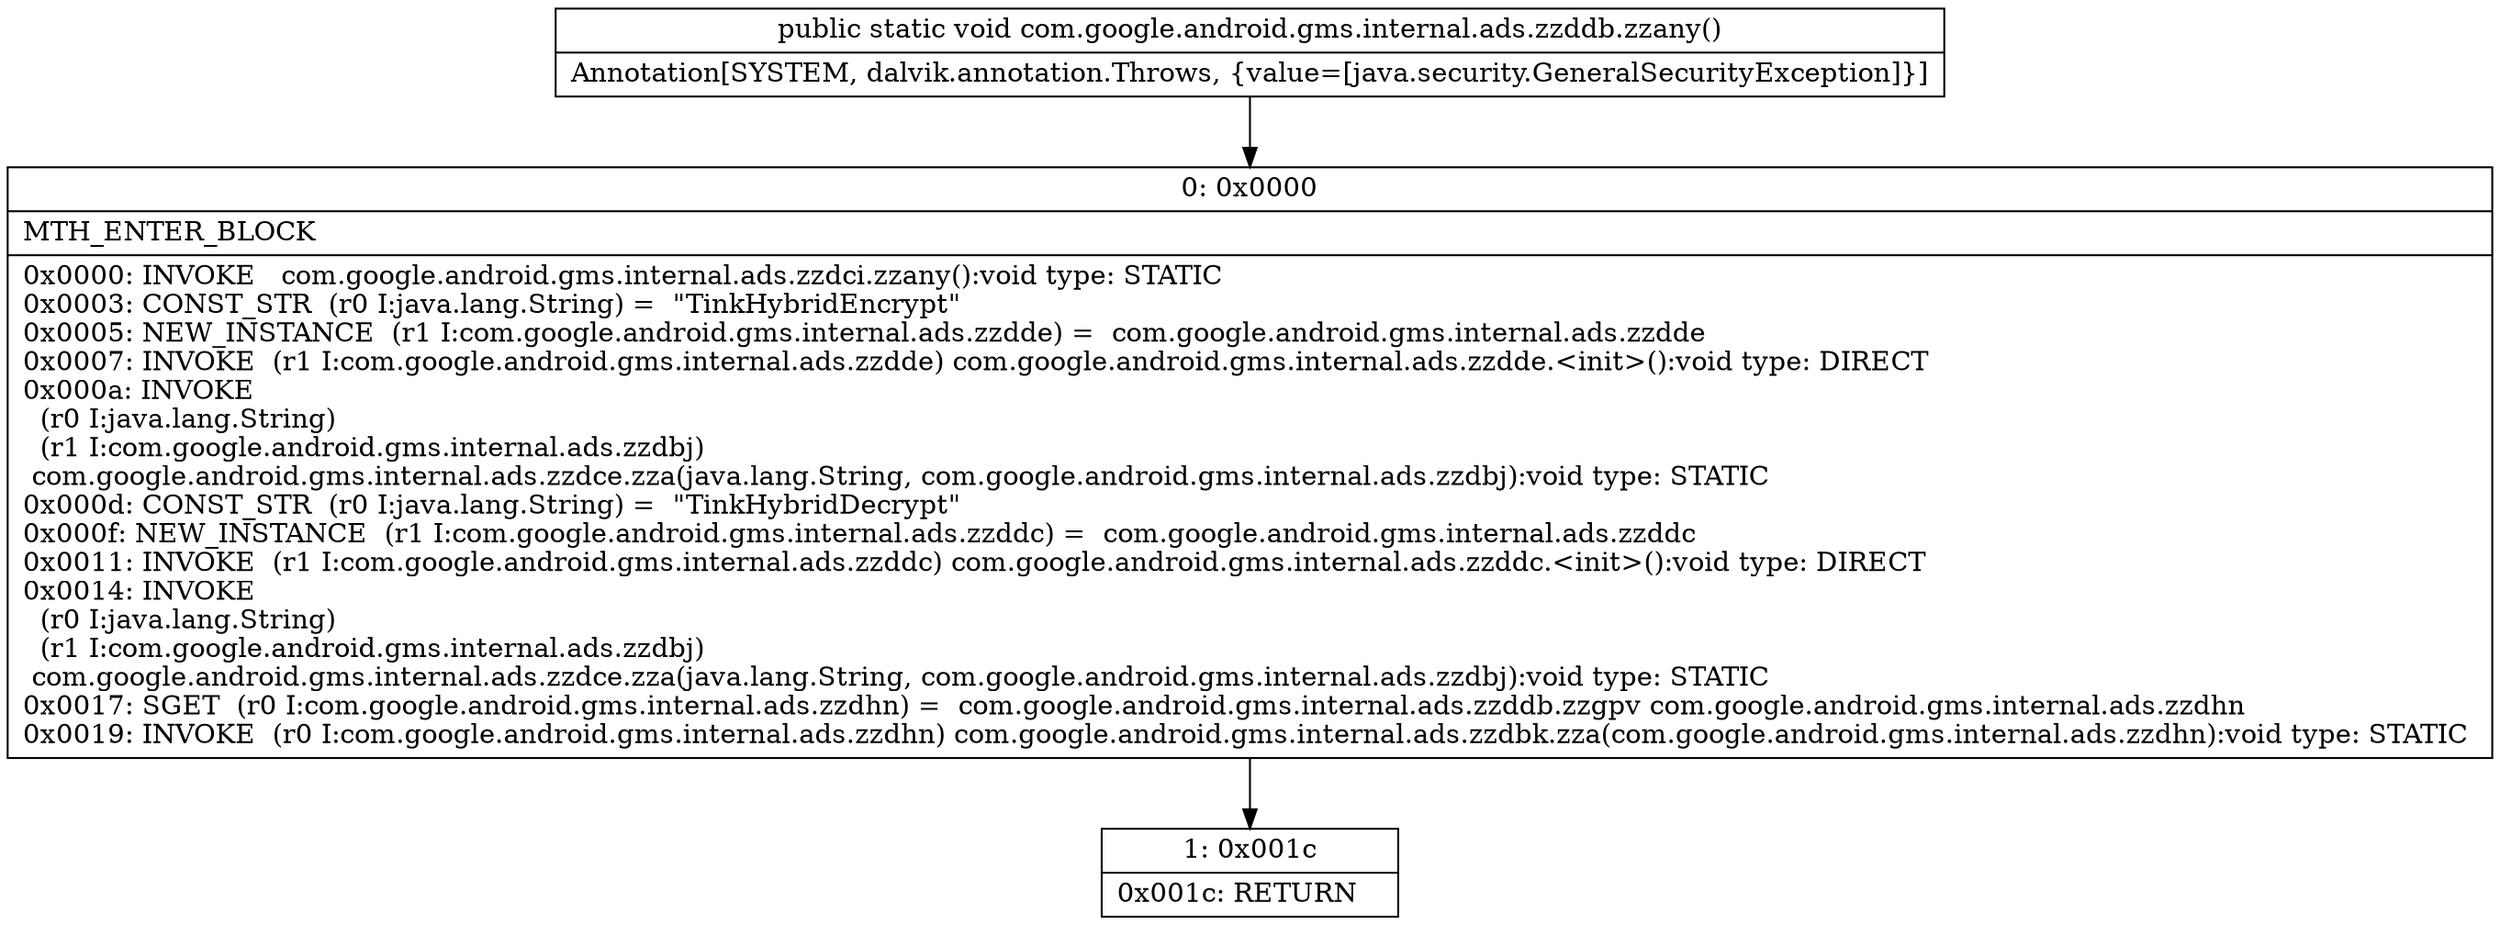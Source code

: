 digraph "CFG forcom.google.android.gms.internal.ads.zzddb.zzany()V" {
Node_0 [shape=record,label="{0\:\ 0x0000|MTH_ENTER_BLOCK\l|0x0000: INVOKE   com.google.android.gms.internal.ads.zzdci.zzany():void type: STATIC \l0x0003: CONST_STR  (r0 I:java.lang.String) =  \"TinkHybridEncrypt\" \l0x0005: NEW_INSTANCE  (r1 I:com.google.android.gms.internal.ads.zzdde) =  com.google.android.gms.internal.ads.zzdde \l0x0007: INVOKE  (r1 I:com.google.android.gms.internal.ads.zzdde) com.google.android.gms.internal.ads.zzdde.\<init\>():void type: DIRECT \l0x000a: INVOKE  \l  (r0 I:java.lang.String)\l  (r1 I:com.google.android.gms.internal.ads.zzdbj)\l com.google.android.gms.internal.ads.zzdce.zza(java.lang.String, com.google.android.gms.internal.ads.zzdbj):void type: STATIC \l0x000d: CONST_STR  (r0 I:java.lang.String) =  \"TinkHybridDecrypt\" \l0x000f: NEW_INSTANCE  (r1 I:com.google.android.gms.internal.ads.zzddc) =  com.google.android.gms.internal.ads.zzddc \l0x0011: INVOKE  (r1 I:com.google.android.gms.internal.ads.zzddc) com.google.android.gms.internal.ads.zzddc.\<init\>():void type: DIRECT \l0x0014: INVOKE  \l  (r0 I:java.lang.String)\l  (r1 I:com.google.android.gms.internal.ads.zzdbj)\l com.google.android.gms.internal.ads.zzdce.zza(java.lang.String, com.google.android.gms.internal.ads.zzdbj):void type: STATIC \l0x0017: SGET  (r0 I:com.google.android.gms.internal.ads.zzdhn) =  com.google.android.gms.internal.ads.zzddb.zzgpv com.google.android.gms.internal.ads.zzdhn \l0x0019: INVOKE  (r0 I:com.google.android.gms.internal.ads.zzdhn) com.google.android.gms.internal.ads.zzdbk.zza(com.google.android.gms.internal.ads.zzdhn):void type: STATIC \l}"];
Node_1 [shape=record,label="{1\:\ 0x001c|0x001c: RETURN   \l}"];
MethodNode[shape=record,label="{public static void com.google.android.gms.internal.ads.zzddb.zzany()  | Annotation[SYSTEM, dalvik.annotation.Throws, \{value=[java.security.GeneralSecurityException]\}]\l}"];
MethodNode -> Node_0;
Node_0 -> Node_1;
}

